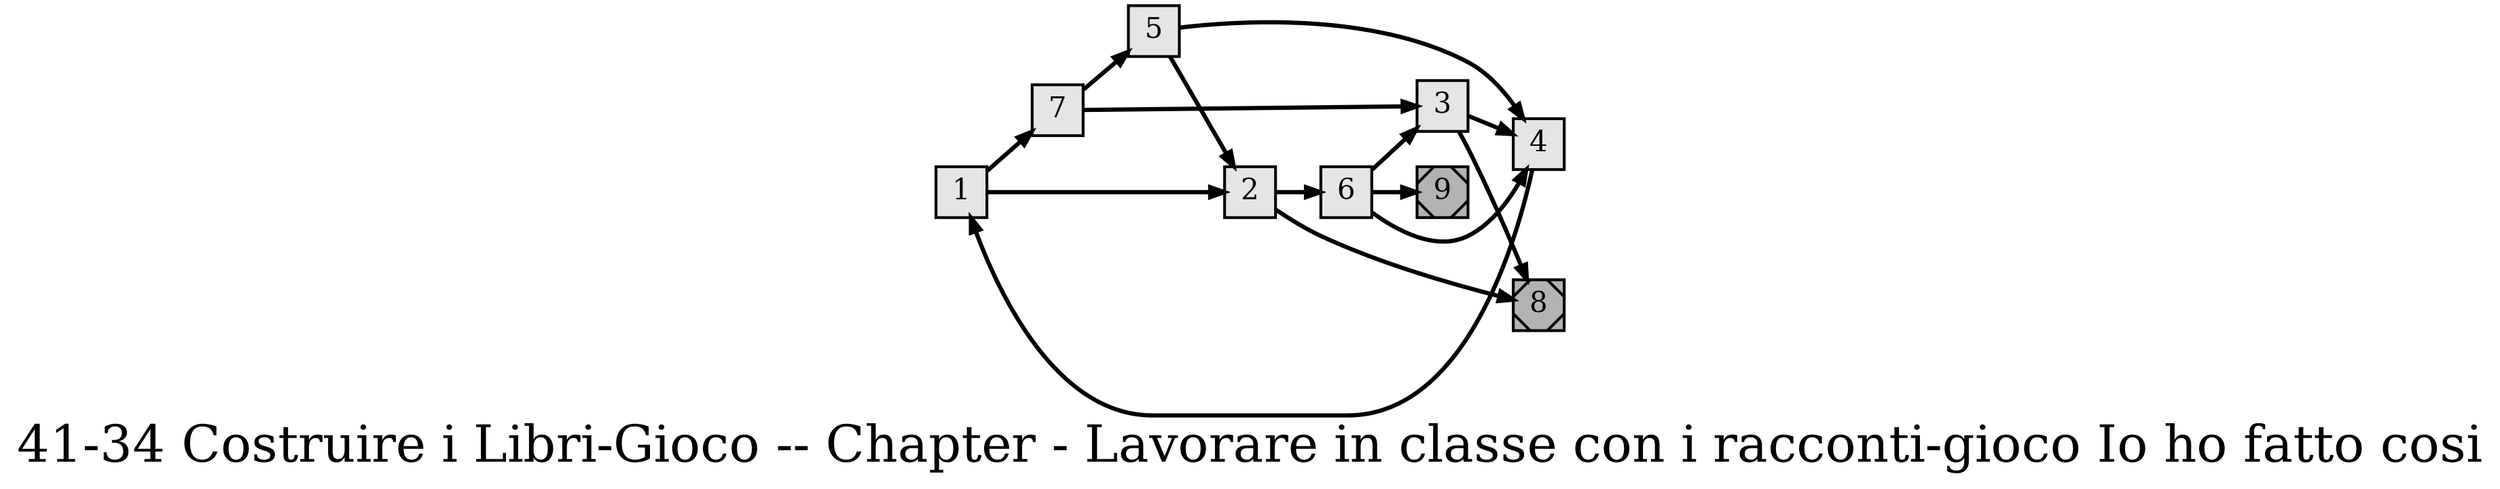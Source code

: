 digraph g{
  graph [ label="41-34 Costruire i Libri-Gioco -- Chapter - Lavorare in classe con i racconti-gioco Io ho fatto cosi" rankdir=LR, ordering=out, fontsize=36, nodesep="0.35", ranksep="0.45"];
  node  [shape=rect, penwidth=2, fontsize=20, style=filled, fillcolor=grey90, margin="0,0", labelfloat=true, regular=true, fixedsize=true];
  edge  [labelfloat=true, penwidth=3, fontsize=12];
  1 -> 7;
  1 -> 2;
  2 -> 6;
  2 -> 8;
  3 -> 4;
  3 -> 8;
  4 -> 1;
  5 -> 4;
  5 -> 2;
  6 -> 3;
  6 -> 4;
  6 -> 9;
  7 -> 5;
  7 -> 3;
  8	[ xlabel="E", shape=Msquare, fontsize=20, fillcolor=grey70, xlabel="" ];
  9	[ xlabel="E", shape=Msquare, fontsize=20, fillcolor=grey70, xlabel="" ];
}

